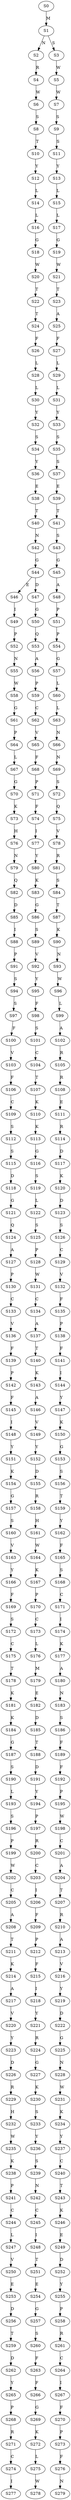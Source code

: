 strict digraph  {
	S0 -> S1 [ label = M ];
	S1 -> S2 [ label = N ];
	S1 -> S3 [ label = S ];
	S2 -> S4 [ label = R ];
	S3 -> S5 [ label = W ];
	S4 -> S6 [ label = W ];
	S5 -> S7 [ label = W ];
	S6 -> S8 [ label = S ];
	S7 -> S9 [ label = S ];
	S8 -> S10 [ label = T ];
	S9 -> S11 [ label = S ];
	S10 -> S12 [ label = Y ];
	S11 -> S13 [ label = Y ];
	S12 -> S14 [ label = L ];
	S13 -> S15 [ label = L ];
	S14 -> S16 [ label = L ];
	S15 -> S17 [ label = L ];
	S16 -> S18 [ label = G ];
	S17 -> S19 [ label = G ];
	S18 -> S20 [ label = W ];
	S19 -> S21 [ label = W ];
	S20 -> S22 [ label = T ];
	S21 -> S23 [ label = T ];
	S22 -> S24 [ label = T ];
	S23 -> S25 [ label = A ];
	S24 -> S26 [ label = F ];
	S25 -> S27 [ label = F ];
	S26 -> S28 [ label = L ];
	S27 -> S29 [ label = L ];
	S28 -> S30 [ label = L ];
	S29 -> S31 [ label = L ];
	S30 -> S32 [ label = Y ];
	S31 -> S33 [ label = Y ];
	S32 -> S34 [ label = S ];
	S33 -> S35 [ label = S ];
	S34 -> S36 [ label = Y ];
	S35 -> S37 [ label = S ];
	S36 -> S38 [ label = E ];
	S37 -> S39 [ label = E ];
	S38 -> S40 [ label = T ];
	S39 -> S41 [ label = T ];
	S40 -> S42 [ label = N ];
	S41 -> S43 [ label = S ];
	S42 -> S44 [ label = G ];
	S43 -> S45 [ label = G ];
	S44 -> S46 [ label = E ];
	S44 -> S47 [ label = D ];
	S45 -> S48 [ label = A ];
	S46 -> S49 [ label = I ];
	S47 -> S50 [ label = G ];
	S48 -> S51 [ label = P ];
	S49 -> S52 [ label = P ];
	S50 -> S53 [ label = Q ];
	S51 -> S54 [ label = P ];
	S52 -> S55 [ label = N ];
	S53 -> S56 [ label = A ];
	S54 -> S57 [ label = G ];
	S55 -> S58 [ label = W ];
	S56 -> S59 [ label = P ];
	S57 -> S60 [ label = L ];
	S58 -> S61 [ label = G ];
	S59 -> S62 [ label = C ];
	S60 -> S63 [ label = L ];
	S61 -> S64 [ label = P ];
	S62 -> S65 [ label = V ];
	S63 -> S66 [ label = N ];
	S64 -> S67 [ label = L ];
	S65 -> S68 [ label = F ];
	S66 -> S69 [ label = N ];
	S67 -> S70 [ label = G ];
	S68 -> S71 [ label = P ];
	S69 -> S72 [ label = S ];
	S70 -> S73 [ label = K ];
	S71 -> S74 [ label = F ];
	S72 -> S75 [ label = Q ];
	S73 -> S76 [ label = H ];
	S74 -> S77 [ label = I ];
	S75 -> S78 [ label = V ];
	S76 -> S79 [ label = N ];
	S77 -> S80 [ label = Y ];
	S78 -> S81 [ label = R ];
	S79 -> S82 [ label = Q ];
	S80 -> S83 [ label = K ];
	S81 -> S84 [ label = S ];
	S82 -> S85 [ label = D ];
	S83 -> S86 [ label = G ];
	S84 -> S87 [ label = T ];
	S85 -> S88 [ label = I ];
	S86 -> S89 [ label = S ];
	S87 -> S90 [ label = K ];
	S88 -> S91 [ label = P ];
	S89 -> S92 [ label = V ];
	S90 -> S93 [ label = N ];
	S91 -> S94 [ label = S ];
	S92 -> S95 [ label = Y ];
	S93 -> S96 [ label = W ];
	S94 -> S97 [ label = S ];
	S95 -> S98 [ label = F ];
	S96 -> S99 [ label = L ];
	S97 -> S100 [ label = F ];
	S98 -> S101 [ label = S ];
	S99 -> S102 [ label = A ];
	S100 -> S103 [ label = V ];
	S101 -> S104 [ label = C ];
	S102 -> S105 [ label = R ];
	S103 -> S106 [ label = F ];
	S104 -> S107 [ label = T ];
	S105 -> S108 [ label = R ];
	S106 -> S109 [ label = C ];
	S107 -> S110 [ label = K ];
	S108 -> S111 [ label = E ];
	S109 -> S112 [ label = S ];
	S110 -> S113 [ label = K ];
	S111 -> S114 [ label = R ];
	S112 -> S115 [ label = S ];
	S113 -> S116 [ label = G ];
	S114 -> S117 [ label = D ];
	S115 -> S118 [ label = D ];
	S116 -> S119 [ label = S ];
	S117 -> S120 [ label = K ];
	S118 -> S121 [ label = G ];
	S119 -> S122 [ label = L ];
	S120 -> S123 [ label = D ];
	S121 -> S124 [ label = Q ];
	S122 -> S125 [ label = S ];
	S123 -> S126 [ label = S ];
	S124 -> S127 [ label = A ];
	S125 -> S128 [ label = P ];
	S126 -> S129 [ label = C ];
	S127 -> S130 [ label = P ];
	S128 -> S131 [ label = W ];
	S129 -> S132 [ label = V ];
	S130 -> S133 [ label = C ];
	S131 -> S134 [ label = C ];
	S132 -> S135 [ label = F ];
	S133 -> S136 [ label = V ];
	S134 -> S137 [ label = A ];
	S135 -> S138 [ label = P ];
	S136 -> S139 [ label = F ];
	S137 -> S140 [ label = T ];
	S138 -> S141 [ label = F ];
	S139 -> S142 [ label = P ];
	S140 -> S143 [ label = K ];
	S141 -> S144 [ label = I ];
	S142 -> S145 [ label = F ];
	S143 -> S146 [ label = A ];
	S144 -> S147 [ label = Y ];
	S145 -> S148 [ label = I ];
	S146 -> S149 [ label = V ];
	S147 -> S150 [ label = K ];
	S148 -> S151 [ label = Y ];
	S149 -> S152 [ label = Y ];
	S150 -> S153 [ label = G ];
	S151 -> S154 [ label = K ];
	S152 -> S155 [ label = D ];
	S153 -> S156 [ label = S ];
	S154 -> S157 [ label = G ];
	S155 -> S158 [ label = R ];
	S156 -> S159 [ label = T ];
	S157 -> S160 [ label = S ];
	S158 -> S161 [ label = H ];
	S159 -> S162 [ label = Y ];
	S160 -> S163 [ label = V ];
	S161 -> S164 [ label = W ];
	S162 -> S165 [ label = F ];
	S163 -> S166 [ label = Y ];
	S164 -> S167 [ label = K ];
	S165 -> S168 [ label = S ];
	S166 -> S169 [ label = F ];
	S167 -> S170 [ label = P ];
	S168 -> S171 [ label = C ];
	S169 -> S172 [ label = S ];
	S170 -> S173 [ label = C ];
	S171 -> S174 [ label = I ];
	S172 -> S175 [ label = C ];
	S173 -> S176 [ label = L ];
	S174 -> S177 [ label = K ];
	S175 -> S178 [ label = T ];
	S176 -> S179 [ label = M ];
	S177 -> S180 [ label = A ];
	S178 -> S181 [ label = K ];
	S179 -> S182 [ label = E ];
	S180 -> S183 [ label = N ];
	S181 -> S184 [ label = K ];
	S182 -> S185 [ label = D ];
	S183 -> S186 [ label = S ];
	S184 -> S187 [ label = G ];
	S185 -> S188 [ label = T ];
	S186 -> S189 [ label = F ];
	S187 -> S190 [ label = S ];
	S188 -> S191 [ label = D ];
	S189 -> S192 [ label = F ];
	S190 -> S193 [ label = L ];
	S191 -> S194 [ label = Y ];
	S192 -> S195 [ label = P ];
	S193 -> S196 [ label = S ];
	S194 -> S197 [ label = P ];
	S195 -> S198 [ label = W ];
	S196 -> S199 [ label = P ];
	S197 -> S200 [ label = R ];
	S198 -> S201 [ label = C ];
	S199 -> S202 [ label = W ];
	S200 -> S203 [ label = C ];
	S201 -> S204 [ label = A ];
	S202 -> S205 [ label = C ];
	S203 -> S206 [ label = I ];
	S204 -> S207 [ label = T ];
	S205 -> S208 [ label = A ];
	S206 -> S209 [ label = F ];
	S207 -> S210 [ label = R ];
	S208 -> S211 [ label = T ];
	S209 -> S212 [ label = P ];
	S210 -> S213 [ label = A ];
	S211 -> S214 [ label = K ];
	S212 -> S215 [ label = F ];
	S213 -> S216 [ label = V ];
	S214 -> S217 [ label = A ];
	S215 -> S218 [ label = I ];
	S216 -> S219 [ label = Y ];
	S217 -> S220 [ label = V ];
	S218 -> S221 [ label = Y ];
	S219 -> S222 [ label = D ];
	S220 -> S223 [ label = Y ];
	S221 -> S224 [ label = R ];
	S222 -> S225 [ label = G ];
	S223 -> S226 [ label = D ];
	S224 -> S227 [ label = G ];
	S225 -> S228 [ label = N ];
	S226 -> S229 [ label = R ];
	S227 -> S230 [ label = K ];
	S228 -> S231 [ label = W ];
	S229 -> S232 [ label = H ];
	S230 -> S233 [ label = S ];
	S231 -> S234 [ label = K ];
	S232 -> S235 [ label = W ];
	S233 -> S236 [ label = Y ];
	S234 -> S237 [ label = Y ];
	S235 -> S238 [ label = K ];
	S236 -> S239 [ label = S ];
	S237 -> S240 [ label = C ];
	S238 -> S241 [ label = P ];
	S239 -> S242 [ label = N ];
	S240 -> S243 [ label = T ];
	S241 -> S244 [ label = C ];
	S242 -> S245 [ label = C ];
	S243 -> S246 [ label = K ];
	S244 -> S247 [ label = L ];
	S245 -> S248 [ label = I ];
	S246 -> S249 [ label = E ];
	S247 -> S250 [ label = V ];
	S248 -> S251 [ label = T ];
	S249 -> S252 [ label = D ];
	S250 -> S253 [ label = E ];
	S251 -> S254 [ label = E ];
	S252 -> S255 [ label = Y ];
	S253 -> S256 [ label = D ];
	S254 -> S257 [ label = G ];
	S255 -> S258 [ label = P ];
	S256 -> S259 [ label = T ];
	S257 -> S260 [ label = S ];
	S258 -> S261 [ label = R ];
	S259 -> S262 [ label = D ];
	S260 -> S263 [ label = F ];
	S261 -> S264 [ label = C ];
	S262 -> S265 [ label = Y ];
	S263 -> S266 [ label = F ];
	S264 -> S267 [ label = I ];
	S265 -> S268 [ label = P ];
	S266 -> S269 [ label = G ];
	S267 -> S270 [ label = F ];
	S268 -> S271 [ label = R ];
	S269 -> S272 [ label = K ];
	S270 -> S273 [ label = P ];
	S271 -> S274 [ label = C ];
	S272 -> S275 [ label = L ];
	S273 -> S276 [ label = F ];
	S274 -> S277 [ label = I ];
	S275 -> S278 [ label = W ];
	S276 -> S279 [ label = N ];
}
